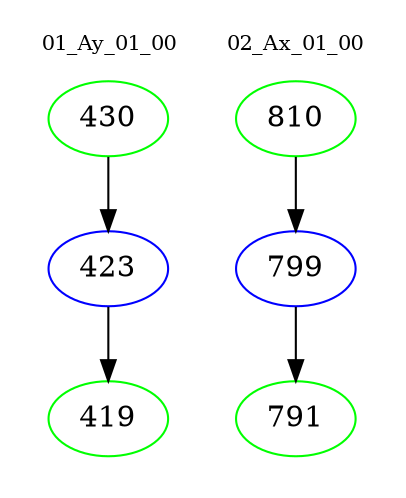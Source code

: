digraph{
subgraph cluster_0 {
color = white
label = "01_Ay_01_00";
fontsize=10;
T0_430 [label="430", color="green"]
T0_430 -> T0_423 [color="black"]
T0_423 [label="423", color="blue"]
T0_423 -> T0_419 [color="black"]
T0_419 [label="419", color="green"]
}
subgraph cluster_1 {
color = white
label = "02_Ax_01_00";
fontsize=10;
T1_810 [label="810", color="green"]
T1_810 -> T1_799 [color="black"]
T1_799 [label="799", color="blue"]
T1_799 -> T1_791 [color="black"]
T1_791 [label="791", color="green"]
}
}
